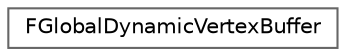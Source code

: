 digraph "Graphical Class Hierarchy"
{
 // INTERACTIVE_SVG=YES
 // LATEX_PDF_SIZE
  bgcolor="transparent";
  edge [fontname=Helvetica,fontsize=10,labelfontname=Helvetica,labelfontsize=10];
  node [fontname=Helvetica,fontsize=10,shape=box,height=0.2,width=0.4];
  rankdir="LR";
  Node0 [id="Node000000",label="FGlobalDynamicVertexBuffer",height=0.2,width=0.4,color="grey40", fillcolor="white", style="filled",URL="$d0/d25/classFGlobalDynamicVertexBuffer.html",tooltip="A system for dynamically allocating GPU memory for vertices."];
}
